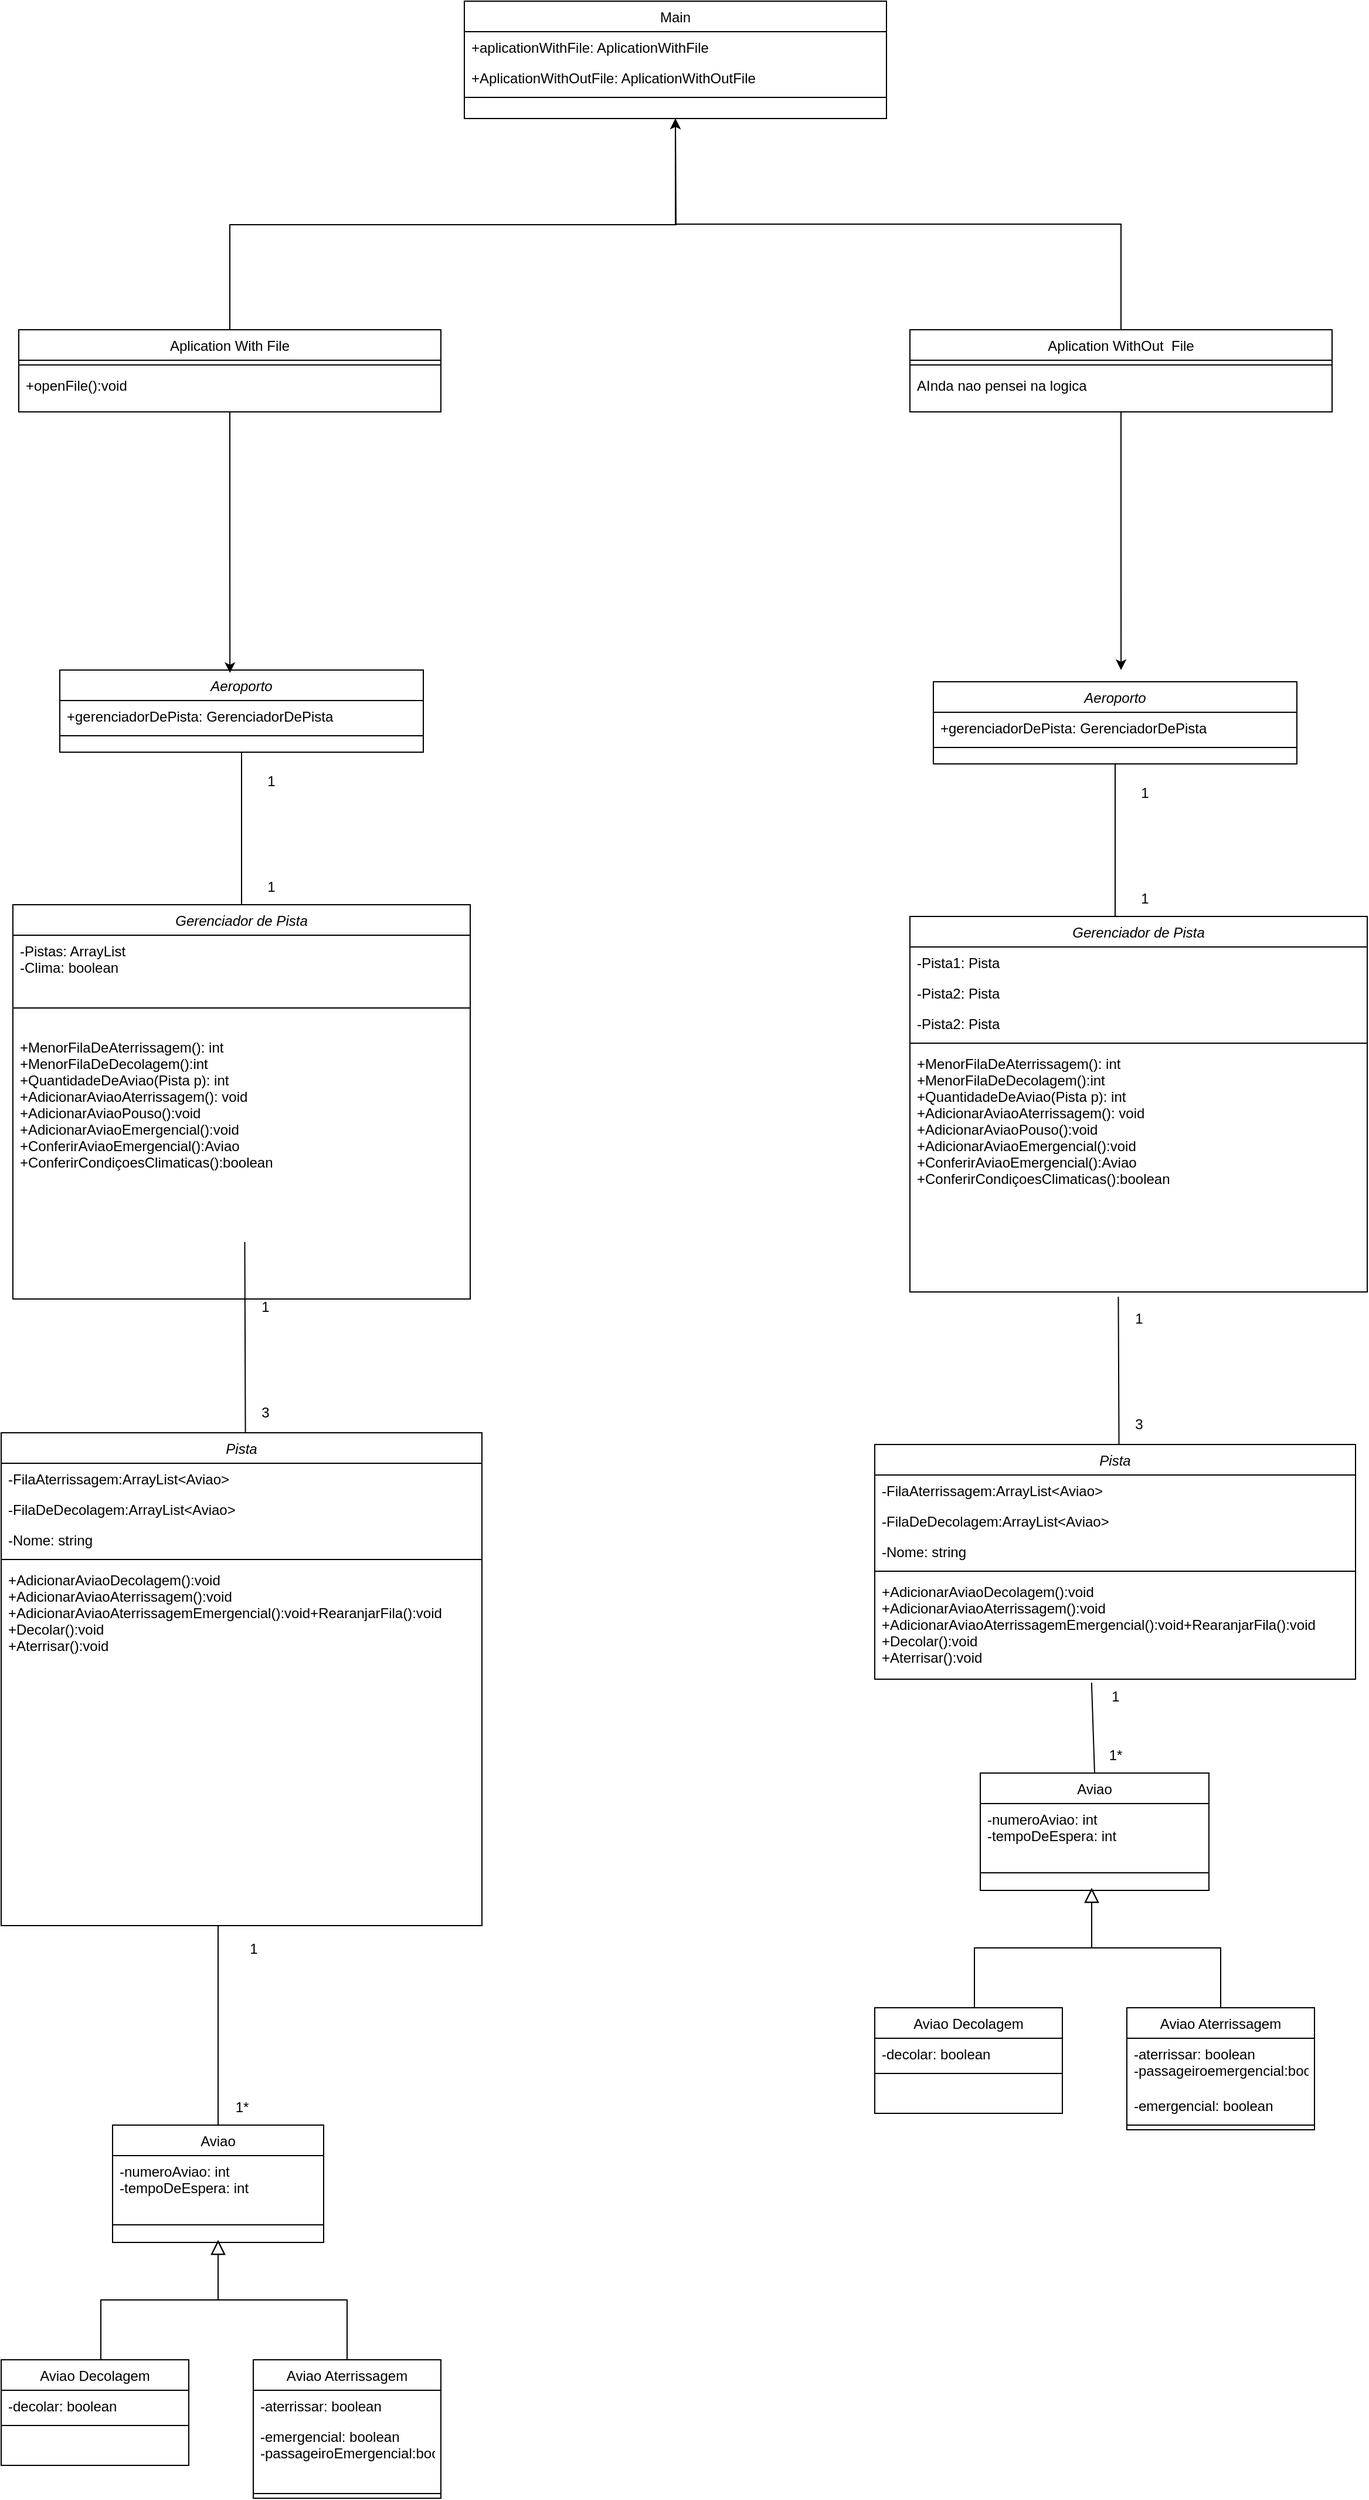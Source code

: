 <mxfile>
    <diagram id="C5RBs43oDa-KdzZeNtuy" name="Page-1">
        <mxGraphModel dx="543" dy="2748" grid="1" gridSize="10" guides="1" tooltips="1" connect="1" arrows="1" fold="1" page="1" pageScale="1" pageWidth="827" pageHeight="1169" math="0" shadow="0">
            <root>
                <mxCell id="WIyWlLk6GJQsqaUBKTNV-0"/>
                <mxCell id="WIyWlLk6GJQsqaUBKTNV-1" parent="WIyWlLk6GJQsqaUBKTNV-0"/>
                <mxCell id="MVznO9gAsRZyriu-F6Vp-0" value="Aeroporto" style="swimlane;fontStyle=2;align=center;verticalAlign=top;childLayout=stackLayout;horizontal=1;startSize=26;horizontalStack=0;resizeParent=1;resizeLast=0;collapsible=1;marginBottom=0;rounded=0;shadow=0;strokeWidth=1;" parent="WIyWlLk6GJQsqaUBKTNV-1" vertex="1">
                    <mxGeometry x="455" y="-640" width="310" height="70" as="geometry">
                        <mxRectangle x="230" y="140" width="160" height="26" as="alternateBounds"/>
                    </mxGeometry>
                </mxCell>
                <mxCell id="MVznO9gAsRZyriu-F6Vp-1" value="+gerenciadorDePista: GerenciadorDePista" style="text;align=left;verticalAlign=top;spacingLeft=4;spacingRight=4;overflow=hidden;rotatable=0;points=[[0,0.5],[1,0.5]];portConstraint=eastwest;" parent="MVznO9gAsRZyriu-F6Vp-0" vertex="1">
                    <mxGeometry y="26" width="310" height="26" as="geometry"/>
                </mxCell>
                <mxCell id="MVznO9gAsRZyriu-F6Vp-4" value="" style="line;html=1;strokeWidth=1;align=left;verticalAlign=middle;spacingTop=-1;spacingLeft=3;spacingRight=3;rotatable=0;labelPosition=right;points=[];portConstraint=eastwest;" parent="MVznO9gAsRZyriu-F6Vp-0" vertex="1">
                    <mxGeometry y="52" width="310" height="8" as="geometry"/>
                </mxCell>
                <mxCell id="MVznO9gAsRZyriu-F6Vp-6" value="Gerenciador de Pista" style="swimlane;fontStyle=2;align=center;verticalAlign=top;childLayout=stackLayout;horizontal=1;startSize=26;horizontalStack=0;resizeParent=1;resizeLast=0;collapsible=1;marginBottom=0;rounded=0;shadow=0;strokeWidth=1;" parent="WIyWlLk6GJQsqaUBKTNV-1" vertex="1">
                    <mxGeometry x="415" y="-440" width="390" height="336" as="geometry">
                        <mxRectangle x="230" y="140" width="160" height="26" as="alternateBounds"/>
                    </mxGeometry>
                </mxCell>
                <mxCell id="MVznO9gAsRZyriu-F6Vp-9" value="-Pistas: ArrayList&#10;-Clima: boolean" style="text;align=left;verticalAlign=top;spacingLeft=4;spacingRight=4;overflow=hidden;rotatable=0;points=[[0,0.5],[1,0.5]];portConstraint=eastwest;rounded=0;shadow=0;html=0;" parent="MVznO9gAsRZyriu-F6Vp-6" vertex="1">
                    <mxGeometry y="26" width="390" height="42" as="geometry"/>
                </mxCell>
                <mxCell id="MVznO9gAsRZyriu-F6Vp-10" value="" style="line;html=1;strokeWidth=1;align=left;verticalAlign=middle;spacingTop=-1;spacingLeft=3;spacingRight=3;rotatable=0;labelPosition=right;points=[];portConstraint=eastwest;" parent="MVznO9gAsRZyriu-F6Vp-6" vertex="1">
                    <mxGeometry y="68" width="390" height="40" as="geometry"/>
                </mxCell>
                <mxCell id="MVznO9gAsRZyriu-F6Vp-12" value="+MenorFilaDeAterrissagem(): int&#10;+MenorFilaDeDecolagem():int &#10;+QuantidadeDeAviao(Pista p): int&#10;+AdicionarAviaoAterrissagem(): void&#10;+AdicionarAviaoPouso():void&#10;+AdicionarAviaoEmergencial():void&#10;+ConferirAviaoEmergencial():Aviao&#10;+ConferirCondiçoesClimaticas():boolean&#10;" style="text;align=left;verticalAlign=top;spacingLeft=4;spacingRight=4;overflow=hidden;rotatable=0;points=[[0,0.5],[1,0.5]];portConstraint=eastwest;rounded=0;shadow=0;html=0;" parent="MVznO9gAsRZyriu-F6Vp-6" vertex="1">
                    <mxGeometry y="108" width="390" height="176" as="geometry"/>
                </mxCell>
                <mxCell id="MVznO9gAsRZyriu-F6Vp-14" value="Pista" style="swimlane;fontStyle=2;align=center;verticalAlign=top;childLayout=stackLayout;horizontal=1;startSize=26;horizontalStack=0;resizeParent=1;resizeLast=0;collapsible=1;marginBottom=0;rounded=0;shadow=0;strokeWidth=1;" parent="WIyWlLk6GJQsqaUBKTNV-1" vertex="1">
                    <mxGeometry x="405" y="10" width="410" height="420" as="geometry">
                        <mxRectangle x="230" y="140" width="160" height="26" as="alternateBounds"/>
                    </mxGeometry>
                </mxCell>
                <mxCell id="MVznO9gAsRZyriu-F6Vp-15" value="-FilaAterrissagem:ArrayList&lt;Aviao&gt;" style="text;align=left;verticalAlign=top;spacingLeft=4;spacingRight=4;overflow=hidden;rotatable=0;points=[[0,0.5],[1,0.5]];portConstraint=eastwest;" parent="MVznO9gAsRZyriu-F6Vp-14" vertex="1">
                    <mxGeometry y="26" width="410" height="26" as="geometry"/>
                </mxCell>
                <mxCell id="MVznO9gAsRZyriu-F6Vp-16" value="-FilaDeDecolagem:ArrayList&lt;Aviao&gt;" style="text;align=left;verticalAlign=top;spacingLeft=4;spacingRight=4;overflow=hidden;rotatable=0;points=[[0,0.5],[1,0.5]];portConstraint=eastwest;rounded=0;shadow=0;html=0;" parent="MVznO9gAsRZyriu-F6Vp-14" vertex="1">
                    <mxGeometry y="52" width="410" height="26" as="geometry"/>
                </mxCell>
                <mxCell id="MVznO9gAsRZyriu-F6Vp-17" value="-Nome: string" style="text;align=left;verticalAlign=top;spacingLeft=4;spacingRight=4;overflow=hidden;rotatable=0;points=[[0,0.5],[1,0.5]];portConstraint=eastwest;rounded=0;shadow=0;html=0;" parent="MVznO9gAsRZyriu-F6Vp-14" vertex="1">
                    <mxGeometry y="78" width="410" height="26" as="geometry"/>
                </mxCell>
                <mxCell id="MVznO9gAsRZyriu-F6Vp-18" value="" style="line;html=1;strokeWidth=1;align=left;verticalAlign=middle;spacingTop=-1;spacingLeft=3;spacingRight=3;rotatable=0;labelPosition=right;points=[];portConstraint=eastwest;" parent="MVznO9gAsRZyriu-F6Vp-14" vertex="1">
                    <mxGeometry y="104" width="410" height="8" as="geometry"/>
                </mxCell>
                <mxCell id="MVznO9gAsRZyriu-F6Vp-19" value="+AdicionarAviaoDecolagem():void&#10;+AdicionarAviaoAterrissagem():void&#10;+AdicionarAviaoAterrissagemEmergencial():void+RearanjarFila():void&#10;+Decolar():void&#10;+Aterrisar():void&#10;&#10;&#10;" style="text;align=left;verticalAlign=top;spacingLeft=4;spacingRight=4;overflow=hidden;rotatable=0;points=[[0,0.5],[1,0.5]];portConstraint=eastwest;" parent="MVznO9gAsRZyriu-F6Vp-14" vertex="1">
                    <mxGeometry y="112" width="410" height="108" as="geometry"/>
                </mxCell>
                <mxCell id="MVznO9gAsRZyriu-F6Vp-21" value="Aviao" style="swimlane;fontStyle=0;align=center;verticalAlign=top;childLayout=stackLayout;horizontal=1;startSize=26;horizontalStack=0;resizeParent=1;resizeLast=0;collapsible=1;marginBottom=0;rounded=0;shadow=0;strokeWidth=1;" parent="WIyWlLk6GJQsqaUBKTNV-1" vertex="1">
                    <mxGeometry x="500" y="600" width="180" height="100" as="geometry">
                        <mxRectangle x="550" y="140" width="160" height="26" as="alternateBounds"/>
                    </mxGeometry>
                </mxCell>
                <mxCell id="MVznO9gAsRZyriu-F6Vp-22" value="-numeroAviao: int&#10;-tempoDeEspera: int&#10;" style="text;align=left;verticalAlign=top;spacingLeft=4;spacingRight=4;overflow=hidden;rotatable=0;points=[[0,0.5],[1,0.5]];portConstraint=eastwest;" parent="MVznO9gAsRZyriu-F6Vp-21" vertex="1">
                    <mxGeometry y="26" width="180" height="44" as="geometry"/>
                </mxCell>
                <mxCell id="MVznO9gAsRZyriu-F6Vp-27" value="" style="line;html=1;strokeWidth=1;align=left;verticalAlign=middle;spacingTop=-1;spacingLeft=3;spacingRight=3;rotatable=0;labelPosition=right;points=[];portConstraint=eastwest;" parent="MVznO9gAsRZyriu-F6Vp-21" vertex="1">
                    <mxGeometry y="70" width="180" height="30" as="geometry"/>
                </mxCell>
                <mxCell id="MVznO9gAsRZyriu-F6Vp-30" value="Aviao Decolagem" style="swimlane;fontStyle=0;align=center;verticalAlign=top;childLayout=stackLayout;horizontal=1;startSize=26;horizontalStack=0;resizeParent=1;resizeLast=0;collapsible=1;marginBottom=0;rounded=0;shadow=0;strokeWidth=1;" parent="WIyWlLk6GJQsqaUBKTNV-1" vertex="1">
                    <mxGeometry x="405" y="800" width="160" height="90" as="geometry">
                        <mxRectangle x="550" y="140" width="160" height="26" as="alternateBounds"/>
                    </mxGeometry>
                </mxCell>
                <mxCell id="MVznO9gAsRZyriu-F6Vp-31" value="-decolar: boolean " style="text;align=left;verticalAlign=top;spacingLeft=4;spacingRight=4;overflow=hidden;rotatable=0;points=[[0,0.5],[1,0.5]];portConstraint=eastwest;" parent="MVznO9gAsRZyriu-F6Vp-30" vertex="1">
                    <mxGeometry y="26" width="160" height="26" as="geometry"/>
                </mxCell>
                <mxCell id="MVznO9gAsRZyriu-F6Vp-36" value="" style="line;html=1;strokeWidth=1;align=left;verticalAlign=middle;spacingTop=-1;spacingLeft=3;spacingRight=3;rotatable=0;labelPosition=right;points=[];portConstraint=eastwest;" parent="MVznO9gAsRZyriu-F6Vp-30" vertex="1">
                    <mxGeometry y="52" width="160" height="8" as="geometry"/>
                </mxCell>
                <mxCell id="MVznO9gAsRZyriu-F6Vp-39" value="Aviao Aterrissagem" style="swimlane;fontStyle=0;align=center;verticalAlign=top;childLayout=stackLayout;horizontal=1;startSize=26;horizontalStack=0;resizeParent=1;resizeLast=0;collapsible=1;marginBottom=0;rounded=0;shadow=0;strokeWidth=1;" parent="WIyWlLk6GJQsqaUBKTNV-1" vertex="1">
                    <mxGeometry x="620" y="800" width="160" height="118" as="geometry">
                        <mxRectangle x="550" y="140" width="160" height="26" as="alternateBounds"/>
                    </mxGeometry>
                </mxCell>
                <mxCell id="MVznO9gAsRZyriu-F6Vp-40" value="-aterrissar: boolean " style="text;align=left;verticalAlign=top;spacingLeft=4;spacingRight=4;overflow=hidden;rotatable=0;points=[[0,0.5],[1,0.5]];portConstraint=eastwest;" parent="MVznO9gAsRZyriu-F6Vp-39" vertex="1">
                    <mxGeometry y="26" width="160" height="26" as="geometry"/>
                </mxCell>
                <mxCell id="MVznO9gAsRZyriu-F6Vp-41" value="-emergencial: boolean&#10;-passageiroEmergencial:bool&#10;" style="text;align=left;verticalAlign=top;spacingLeft=4;spacingRight=4;overflow=hidden;rotatable=0;points=[[0,0.5],[1,0.5]];portConstraint=eastwest;rounded=0;shadow=0;html=0;" parent="MVznO9gAsRZyriu-F6Vp-39" vertex="1">
                    <mxGeometry y="52" width="160" height="58" as="geometry"/>
                </mxCell>
                <mxCell id="MVznO9gAsRZyriu-F6Vp-42" value="" style="line;html=1;strokeWidth=1;align=left;verticalAlign=middle;spacingTop=-1;spacingLeft=3;spacingRight=3;rotatable=0;labelPosition=right;points=[];portConstraint=eastwest;" parent="MVznO9gAsRZyriu-F6Vp-39" vertex="1">
                    <mxGeometry y="110" width="160" height="8" as="geometry"/>
                </mxCell>
                <mxCell id="MVznO9gAsRZyriu-F6Vp-43" value="" style="endArrow=block;endSize=10;endFill=0;shadow=0;strokeWidth=1;rounded=0;edgeStyle=elbowEdgeStyle;elbow=vertical;" parent="WIyWlLk6GJQsqaUBKTNV-1" edge="1">
                    <mxGeometry width="160" relative="1" as="geometry">
                        <mxPoint x="700" y="800" as="sourcePoint"/>
                        <mxPoint x="590" y="698" as="targetPoint"/>
                    </mxGeometry>
                </mxCell>
                <mxCell id="MVznO9gAsRZyriu-F6Vp-44" value="" style="endArrow=block;endSize=10;endFill=0;shadow=0;strokeWidth=1;rounded=0;edgeStyle=elbowEdgeStyle;elbow=vertical;" parent="WIyWlLk6GJQsqaUBKTNV-1" edge="1">
                    <mxGeometry width="160" relative="1" as="geometry">
                        <mxPoint x="490" y="800" as="sourcePoint"/>
                        <mxPoint x="590" y="698" as="targetPoint"/>
                    </mxGeometry>
                </mxCell>
                <mxCell id="MVznO9gAsRZyriu-F6Vp-46" value="1*" style="text;html=1;align=center;verticalAlign=middle;resizable=0;points=[];autosize=1;strokeColor=none;fillColor=none;" parent="WIyWlLk6GJQsqaUBKTNV-1" vertex="1">
                    <mxGeometry x="595" y="570" width="30" height="30" as="geometry"/>
                </mxCell>
                <mxCell id="MVznO9gAsRZyriu-F6Vp-49" value="" style="endArrow=none;html=1;rounded=0;exitX=0.508;exitY=0.001;exitDx=0;exitDy=0;exitPerimeter=0;entryX=0.507;entryY=1.02;entryDx=0;entryDy=0;entryPerimeter=0;" parent="WIyWlLk6GJQsqaUBKTNV-1" source="MVznO9gAsRZyriu-F6Vp-14" target="MVznO9gAsRZyriu-F6Vp-12" edge="1">
                    <mxGeometry width="50" height="50" relative="1" as="geometry">
                        <mxPoint x="580" y="-60" as="sourcePoint"/>
                        <mxPoint x="630" y="-110" as="targetPoint"/>
                    </mxGeometry>
                </mxCell>
                <mxCell id="MVznO9gAsRZyriu-F6Vp-50" value="3" style="text;html=1;align=center;verticalAlign=middle;resizable=0;points=[];autosize=1;strokeColor=none;fillColor=none;" parent="WIyWlLk6GJQsqaUBKTNV-1" vertex="1">
                    <mxGeometry x="615" y="-22" width="30" height="30" as="geometry"/>
                </mxCell>
                <mxCell id="MVznO9gAsRZyriu-F6Vp-51" value="1" style="text;html=1;align=center;verticalAlign=middle;resizable=0;points=[];autosize=1;strokeColor=none;fillColor=none;" parent="WIyWlLk6GJQsqaUBKTNV-1" vertex="1">
                    <mxGeometry x="615" y="-112" width="30" height="30" as="geometry"/>
                </mxCell>
                <mxCell id="MVznO9gAsRZyriu-F6Vp-52" value="" style="endArrow=none;html=1;rounded=0;exitX=0.5;exitY=0;exitDx=0;exitDy=0;entryX=0.5;entryY=1;entryDx=0;entryDy=0;" parent="WIyWlLk6GJQsqaUBKTNV-1" source="MVznO9gAsRZyriu-F6Vp-6" target="MVznO9gAsRZyriu-F6Vp-0" edge="1">
                    <mxGeometry width="50" height="50" relative="1" as="geometry">
                        <mxPoint x="580" y="-520" as="sourcePoint"/>
                        <mxPoint x="630" y="-570" as="targetPoint"/>
                    </mxGeometry>
                </mxCell>
                <mxCell id="MVznO9gAsRZyriu-F6Vp-53" value="1" style="text;html=1;align=center;verticalAlign=middle;resizable=0;points=[];autosize=1;strokeColor=none;fillColor=none;" parent="WIyWlLk6GJQsqaUBKTNV-1" vertex="1">
                    <mxGeometry x="620" y="-470" width="30" height="30" as="geometry"/>
                </mxCell>
                <mxCell id="MVznO9gAsRZyriu-F6Vp-54" value="1" style="text;html=1;align=center;verticalAlign=middle;resizable=0;points=[];autosize=1;strokeColor=none;fillColor=none;" parent="WIyWlLk6GJQsqaUBKTNV-1" vertex="1">
                    <mxGeometry x="620" y="-560" width="30" height="30" as="geometry"/>
                </mxCell>
                <mxCell id="MVznO9gAsRZyriu-F6Vp-55" value="Aeroporto" style="swimlane;fontStyle=2;align=center;verticalAlign=top;childLayout=stackLayout;horizontal=1;startSize=26;horizontalStack=0;resizeParent=1;resizeLast=0;collapsible=1;marginBottom=0;rounded=0;shadow=0;strokeWidth=1;" parent="WIyWlLk6GJQsqaUBKTNV-1" vertex="1">
                    <mxGeometry x="1200" y="-630" width="310" height="70" as="geometry">
                        <mxRectangle x="230" y="140" width="160" height="26" as="alternateBounds"/>
                    </mxGeometry>
                </mxCell>
                <mxCell id="MVznO9gAsRZyriu-F6Vp-56" value="+gerenciadorDePista: GerenciadorDePista" style="text;align=left;verticalAlign=top;spacingLeft=4;spacingRight=4;overflow=hidden;rotatable=0;points=[[0,0.5],[1,0.5]];portConstraint=eastwest;" parent="MVznO9gAsRZyriu-F6Vp-55" vertex="1">
                    <mxGeometry y="26" width="310" height="26" as="geometry"/>
                </mxCell>
                <mxCell id="MVznO9gAsRZyriu-F6Vp-57" value="" style="line;html=1;strokeWidth=1;align=left;verticalAlign=middle;spacingTop=-1;spacingLeft=3;spacingRight=3;rotatable=0;labelPosition=right;points=[];portConstraint=eastwest;" parent="MVznO9gAsRZyriu-F6Vp-55" vertex="1">
                    <mxGeometry y="52" width="310" height="8" as="geometry"/>
                </mxCell>
                <mxCell id="MVznO9gAsRZyriu-F6Vp-64" value="Pista" style="swimlane;fontStyle=2;align=center;verticalAlign=top;childLayout=stackLayout;horizontal=1;startSize=26;horizontalStack=0;resizeParent=1;resizeLast=0;collapsible=1;marginBottom=0;rounded=0;shadow=0;strokeWidth=1;" parent="WIyWlLk6GJQsqaUBKTNV-1" vertex="1">
                    <mxGeometry x="1150" y="20" width="410" height="200" as="geometry">
                        <mxRectangle x="230" y="140" width="160" height="26" as="alternateBounds"/>
                    </mxGeometry>
                </mxCell>
                <mxCell id="MVznO9gAsRZyriu-F6Vp-65" value="-FilaAterrissagem:ArrayList&lt;Aviao&gt;" style="text;align=left;verticalAlign=top;spacingLeft=4;spacingRight=4;overflow=hidden;rotatable=0;points=[[0,0.5],[1,0.5]];portConstraint=eastwest;" parent="MVznO9gAsRZyriu-F6Vp-64" vertex="1">
                    <mxGeometry y="26" width="410" height="26" as="geometry"/>
                </mxCell>
                <mxCell id="MVznO9gAsRZyriu-F6Vp-66" value="-FilaDeDecolagem:ArrayList&lt;Aviao&gt;" style="text;align=left;verticalAlign=top;spacingLeft=4;spacingRight=4;overflow=hidden;rotatable=0;points=[[0,0.5],[1,0.5]];portConstraint=eastwest;rounded=0;shadow=0;html=0;" parent="MVznO9gAsRZyriu-F6Vp-64" vertex="1">
                    <mxGeometry y="52" width="410" height="26" as="geometry"/>
                </mxCell>
                <mxCell id="MVznO9gAsRZyriu-F6Vp-67" value="-Nome: string" style="text;align=left;verticalAlign=top;spacingLeft=4;spacingRight=4;overflow=hidden;rotatable=0;points=[[0,0.5],[1,0.5]];portConstraint=eastwest;rounded=0;shadow=0;html=0;" parent="MVznO9gAsRZyriu-F6Vp-64" vertex="1">
                    <mxGeometry y="78" width="410" height="26" as="geometry"/>
                </mxCell>
                <mxCell id="MVznO9gAsRZyriu-F6Vp-68" value="" style="line;html=1;strokeWidth=1;align=left;verticalAlign=middle;spacingTop=-1;spacingLeft=3;spacingRight=3;rotatable=0;labelPosition=right;points=[];portConstraint=eastwest;" parent="MVznO9gAsRZyriu-F6Vp-64" vertex="1">
                    <mxGeometry y="104" width="410" height="8" as="geometry"/>
                </mxCell>
                <mxCell id="MVznO9gAsRZyriu-F6Vp-69" value="+AdicionarAviaoDecolagem():void&#10;+AdicionarAviaoAterrissagem():void&#10;+AdicionarAviaoAterrissagemEmergencial():void+RearanjarFila():void&#10;+Decolar():void&#10;+Aterrisar():void&#10;&#10;&#10;" style="text;align=left;verticalAlign=top;spacingLeft=4;spacingRight=4;overflow=hidden;rotatable=0;points=[[0,0.5],[1,0.5]];portConstraint=eastwest;" parent="MVznO9gAsRZyriu-F6Vp-64" vertex="1">
                    <mxGeometry y="112" width="410" height="88" as="geometry"/>
                </mxCell>
                <mxCell id="MVznO9gAsRZyriu-F6Vp-70" value="Aviao" style="swimlane;fontStyle=0;align=center;verticalAlign=top;childLayout=stackLayout;horizontal=1;startSize=26;horizontalStack=0;resizeParent=1;resizeLast=0;collapsible=1;marginBottom=0;rounded=0;shadow=0;strokeWidth=1;" parent="WIyWlLk6GJQsqaUBKTNV-1" vertex="1">
                    <mxGeometry x="1240" y="300" width="195" height="100" as="geometry">
                        <mxRectangle x="550" y="140" width="160" height="26" as="alternateBounds"/>
                    </mxGeometry>
                </mxCell>
                <mxCell id="MVznO9gAsRZyriu-F6Vp-71" value="-numeroAviao: int&#10;-tempoDeEspera: int&#10;" style="text;align=left;verticalAlign=top;spacingLeft=4;spacingRight=4;overflow=hidden;rotatable=0;points=[[0,0.5],[1,0.5]];portConstraint=eastwest;" parent="MVznO9gAsRZyriu-F6Vp-70" vertex="1">
                    <mxGeometry y="26" width="195" height="44" as="geometry"/>
                </mxCell>
                <mxCell id="MVznO9gAsRZyriu-F6Vp-72" value="" style="line;html=1;strokeWidth=1;align=left;verticalAlign=middle;spacingTop=-1;spacingLeft=3;spacingRight=3;rotatable=0;labelPosition=right;points=[];portConstraint=eastwest;" parent="MVznO9gAsRZyriu-F6Vp-70" vertex="1">
                    <mxGeometry y="70" width="195" height="30" as="geometry"/>
                </mxCell>
                <mxCell id="MVznO9gAsRZyriu-F6Vp-73" value="Aviao Decolagem" style="swimlane;fontStyle=0;align=center;verticalAlign=top;childLayout=stackLayout;horizontal=1;startSize=26;horizontalStack=0;resizeParent=1;resizeLast=0;collapsible=1;marginBottom=0;rounded=0;shadow=0;strokeWidth=1;" parent="WIyWlLk6GJQsqaUBKTNV-1" vertex="1">
                    <mxGeometry x="1150" y="500" width="160" height="90" as="geometry">
                        <mxRectangle x="550" y="140" width="160" height="26" as="alternateBounds"/>
                    </mxGeometry>
                </mxCell>
                <mxCell id="MVznO9gAsRZyriu-F6Vp-74" value="-decolar: boolean " style="text;align=left;verticalAlign=top;spacingLeft=4;spacingRight=4;overflow=hidden;rotatable=0;points=[[0,0.5],[1,0.5]];portConstraint=eastwest;" parent="MVznO9gAsRZyriu-F6Vp-73" vertex="1">
                    <mxGeometry y="26" width="160" height="26" as="geometry"/>
                </mxCell>
                <mxCell id="MVznO9gAsRZyriu-F6Vp-76" value="" style="line;html=1;strokeWidth=1;align=left;verticalAlign=middle;spacingTop=-1;spacingLeft=3;spacingRight=3;rotatable=0;labelPosition=right;points=[];portConstraint=eastwest;" parent="MVznO9gAsRZyriu-F6Vp-73" vertex="1">
                    <mxGeometry y="52" width="160" height="8" as="geometry"/>
                </mxCell>
                <mxCell id="MVznO9gAsRZyriu-F6Vp-77" value="Aviao Aterrissagem" style="swimlane;fontStyle=0;align=center;verticalAlign=top;childLayout=stackLayout;horizontal=1;startSize=26;horizontalStack=0;resizeParent=1;resizeLast=0;collapsible=1;marginBottom=0;rounded=0;shadow=0;strokeWidth=1;" parent="WIyWlLk6GJQsqaUBKTNV-1" vertex="1">
                    <mxGeometry x="1365" y="500" width="160" height="104" as="geometry">
                        <mxRectangle x="550" y="140" width="160" height="26" as="alternateBounds"/>
                    </mxGeometry>
                </mxCell>
                <mxCell id="MVznO9gAsRZyriu-F6Vp-78" value="-aterrissar: boolean &#10;-passageiroemergencial:bool" style="text;align=left;verticalAlign=top;spacingLeft=4;spacingRight=4;overflow=hidden;rotatable=0;points=[[0,0.5],[1,0.5]];portConstraint=eastwest;" parent="MVznO9gAsRZyriu-F6Vp-77" vertex="1">
                    <mxGeometry y="26" width="160" height="44" as="geometry"/>
                </mxCell>
                <mxCell id="MVznO9gAsRZyriu-F6Vp-79" value="-emergencial: boolean" style="text;align=left;verticalAlign=top;spacingLeft=4;spacingRight=4;overflow=hidden;rotatable=0;points=[[0,0.5],[1,0.5]];portConstraint=eastwest;rounded=0;shadow=0;html=0;" parent="MVznO9gAsRZyriu-F6Vp-77" vertex="1">
                    <mxGeometry y="70" width="160" height="26" as="geometry"/>
                </mxCell>
                <mxCell id="MVznO9gAsRZyriu-F6Vp-80" value="" style="line;html=1;strokeWidth=1;align=left;verticalAlign=middle;spacingTop=-1;spacingLeft=3;spacingRight=3;rotatable=0;labelPosition=right;points=[];portConstraint=eastwest;" parent="MVznO9gAsRZyriu-F6Vp-77" vertex="1">
                    <mxGeometry y="96" width="160" height="8" as="geometry"/>
                </mxCell>
                <mxCell id="MVznO9gAsRZyriu-F6Vp-81" value="" style="endArrow=block;endSize=10;endFill=0;shadow=0;strokeWidth=1;rounded=0;edgeStyle=elbowEdgeStyle;elbow=vertical;" parent="WIyWlLk6GJQsqaUBKTNV-1" edge="1">
                    <mxGeometry width="160" relative="1" as="geometry">
                        <mxPoint x="1445" y="500" as="sourcePoint"/>
                        <mxPoint x="1335" y="398" as="targetPoint"/>
                    </mxGeometry>
                </mxCell>
                <mxCell id="MVznO9gAsRZyriu-F6Vp-82" value="" style="endArrow=block;endSize=10;endFill=0;shadow=0;strokeWidth=1;rounded=0;edgeStyle=elbowEdgeStyle;elbow=vertical;" parent="WIyWlLk6GJQsqaUBKTNV-1" edge="1">
                    <mxGeometry width="160" relative="1" as="geometry">
                        <mxPoint x="1235" y="500" as="sourcePoint"/>
                        <mxPoint x="1335" y="398" as="targetPoint"/>
                    </mxGeometry>
                </mxCell>
                <mxCell id="MVznO9gAsRZyriu-F6Vp-83" value="1*" style="text;html=1;align=center;verticalAlign=middle;resizable=0;points=[];autosize=1;strokeColor=none;fillColor=none;" parent="WIyWlLk6GJQsqaUBKTNV-1" vertex="1">
                    <mxGeometry x="1340" y="270" width="30" height="30" as="geometry"/>
                </mxCell>
                <mxCell id="MVznO9gAsRZyriu-F6Vp-84" value="1" style="text;html=1;align=center;verticalAlign=middle;resizable=0;points=[];autosize=1;strokeColor=none;fillColor=none;" parent="WIyWlLk6GJQsqaUBKTNV-1" vertex="1">
                    <mxGeometry x="1340" y="220" width="30" height="30" as="geometry"/>
                </mxCell>
                <mxCell id="MVznO9gAsRZyriu-F6Vp-85" value="" style="endArrow=none;html=1;rounded=0;exitX=0.5;exitY=0;exitDx=0;exitDy=0;entryX=0.451;entryY=1.034;entryDx=0;entryDy=0;entryPerimeter=0;" parent="WIyWlLk6GJQsqaUBKTNV-1" source="MVznO9gAsRZyriu-F6Vp-70" target="MVznO9gAsRZyriu-F6Vp-69" edge="1">
                    <mxGeometry width="50" height="50" relative="1" as="geometry">
                        <mxPoint x="1325" y="240" as="sourcePoint"/>
                        <mxPoint x="1375" y="190" as="targetPoint"/>
                    </mxGeometry>
                </mxCell>
                <mxCell id="MVznO9gAsRZyriu-F6Vp-86" value="" style="endArrow=none;html=1;rounded=0;exitX=0.508;exitY=0.001;exitDx=0;exitDy=0;exitPerimeter=0;entryX=0.507;entryY=1.02;entryDx=0;entryDy=0;entryPerimeter=0;" parent="WIyWlLk6GJQsqaUBKTNV-1" source="MVznO9gAsRZyriu-F6Vp-64" edge="1">
                    <mxGeometry width="50" height="50" relative="1" as="geometry">
                        <mxPoint x="1325" y="-50" as="sourcePoint"/>
                        <mxPoint x="1357.73" y="-105.84" as="targetPoint"/>
                    </mxGeometry>
                </mxCell>
                <mxCell id="MVznO9gAsRZyriu-F6Vp-87" value="3" style="text;html=1;align=center;verticalAlign=middle;resizable=0;points=[];autosize=1;strokeColor=none;fillColor=none;" parent="WIyWlLk6GJQsqaUBKTNV-1" vertex="1">
                    <mxGeometry x="1360" y="-12" width="30" height="30" as="geometry"/>
                </mxCell>
                <mxCell id="MVznO9gAsRZyriu-F6Vp-88" value="1" style="text;html=1;align=center;verticalAlign=middle;resizable=0;points=[];autosize=1;strokeColor=none;fillColor=none;" parent="WIyWlLk6GJQsqaUBKTNV-1" vertex="1">
                    <mxGeometry x="1360" y="-102" width="30" height="30" as="geometry"/>
                </mxCell>
                <mxCell id="MVznO9gAsRZyriu-F6Vp-89" value="" style="endArrow=none;html=1;rounded=0;exitX=0.5;exitY=0;exitDx=0;exitDy=0;entryX=0.5;entryY=1;entryDx=0;entryDy=0;" parent="WIyWlLk6GJQsqaUBKTNV-1" target="MVznO9gAsRZyriu-F6Vp-55" edge="1">
                    <mxGeometry width="50" height="50" relative="1" as="geometry">
                        <mxPoint x="1355" y="-430" as="sourcePoint"/>
                        <mxPoint x="1375" y="-560" as="targetPoint"/>
                    </mxGeometry>
                </mxCell>
                <mxCell id="MVznO9gAsRZyriu-F6Vp-90" value="1" style="text;html=1;align=center;verticalAlign=middle;resizable=0;points=[];autosize=1;strokeColor=none;fillColor=none;" parent="WIyWlLk6GJQsqaUBKTNV-1" vertex="1">
                    <mxGeometry x="1365" y="-460" width="30" height="30" as="geometry"/>
                </mxCell>
                <mxCell id="MVznO9gAsRZyriu-F6Vp-91" value="1" style="text;html=1;align=center;verticalAlign=middle;resizable=0;points=[];autosize=1;strokeColor=none;fillColor=none;" parent="WIyWlLk6GJQsqaUBKTNV-1" vertex="1">
                    <mxGeometry x="1365" y="-550" width="30" height="30" as="geometry"/>
                </mxCell>
                <mxCell id="MVznO9gAsRZyriu-F6Vp-98" value="Main" style="swimlane;fontStyle=0;align=center;verticalAlign=top;childLayout=stackLayout;horizontal=1;startSize=26;horizontalStack=0;resizeParent=1;resizeLast=0;collapsible=1;marginBottom=0;rounded=0;shadow=0;strokeWidth=1;" parent="WIyWlLk6GJQsqaUBKTNV-1" vertex="1">
                    <mxGeometry x="800" y="-1210" width="360" height="100" as="geometry">
                        <mxRectangle x="550" y="140" width="160" height="26" as="alternateBounds"/>
                    </mxGeometry>
                </mxCell>
                <mxCell id="MVznO9gAsRZyriu-F6Vp-99" value="+aplicationWithFile: AplicationWithFile" style="text;align=left;verticalAlign=top;spacingLeft=4;spacingRight=4;overflow=hidden;rotatable=0;points=[[0,0.5],[1,0.5]];portConstraint=eastwest;" parent="MVznO9gAsRZyriu-F6Vp-98" vertex="1">
                    <mxGeometry y="26" width="360" height="26" as="geometry"/>
                </mxCell>
                <mxCell id="MVznO9gAsRZyriu-F6Vp-100" value="+AplicationWithOutFile: AplicationWithOutFile" style="text;align=left;verticalAlign=top;spacingLeft=4;spacingRight=4;overflow=hidden;rotatable=0;points=[[0,0.5],[1,0.5]];portConstraint=eastwest;rounded=0;shadow=0;html=0;" parent="MVznO9gAsRZyriu-F6Vp-98" vertex="1">
                    <mxGeometry y="52" width="360" height="26" as="geometry"/>
                </mxCell>
                <mxCell id="MVznO9gAsRZyriu-F6Vp-104" value="" style="line;html=1;strokeWidth=1;align=left;verticalAlign=middle;spacingTop=-1;spacingLeft=3;spacingRight=3;rotatable=0;labelPosition=right;points=[];portConstraint=eastwest;" parent="MVznO9gAsRZyriu-F6Vp-98" vertex="1">
                    <mxGeometry y="78" width="360" height="8" as="geometry"/>
                </mxCell>
                <mxCell id="MVznO9gAsRZyriu-F6Vp-121" style="edgeStyle=orthogonalEdgeStyle;rounded=0;orthogonalLoop=1;jettySize=auto;html=1;exitX=0.5;exitY=0;exitDx=0;exitDy=0;" parent="WIyWlLk6GJQsqaUBKTNV-1" source="MVznO9gAsRZyriu-F6Vp-108" edge="1">
                    <mxGeometry relative="1" as="geometry">
                        <mxPoint x="980" y="-1110" as="targetPoint"/>
                    </mxGeometry>
                </mxCell>
                <mxCell id="MVznO9gAsRZyriu-F6Vp-108" value="Aplication With File" style="swimlane;fontStyle=0;align=center;verticalAlign=top;childLayout=stackLayout;horizontal=1;startSize=26;horizontalStack=0;resizeParent=1;resizeLast=0;collapsible=1;marginBottom=0;rounded=0;shadow=0;strokeWidth=1;" parent="WIyWlLk6GJQsqaUBKTNV-1" vertex="1">
                    <mxGeometry x="420" y="-930" width="360" height="70" as="geometry">
                        <mxRectangle x="550" y="140" width="160" height="26" as="alternateBounds"/>
                    </mxGeometry>
                </mxCell>
                <mxCell id="MVznO9gAsRZyriu-F6Vp-111" value="" style="line;html=1;strokeWidth=1;align=left;verticalAlign=middle;spacingTop=-1;spacingLeft=3;spacingRight=3;rotatable=0;labelPosition=right;points=[];portConstraint=eastwest;" parent="MVznO9gAsRZyriu-F6Vp-108" vertex="1">
                    <mxGeometry y="26" width="360" height="8" as="geometry"/>
                </mxCell>
                <mxCell id="MVznO9gAsRZyriu-F6Vp-112" value="+openFile():void" style="text;align=left;verticalAlign=top;spacingLeft=4;spacingRight=4;overflow=hidden;rotatable=0;points=[[0,0.5],[1,0.5]];portConstraint=eastwest;rounded=0;shadow=0;html=0;" parent="MVznO9gAsRZyriu-F6Vp-108" vertex="1">
                    <mxGeometry y="34" width="360" height="26" as="geometry"/>
                </mxCell>
                <mxCell id="MVznO9gAsRZyriu-F6Vp-114" style="edgeStyle=orthogonalEdgeStyle;rounded=0;orthogonalLoop=1;jettySize=auto;html=1;entryX=0.468;entryY=0.035;entryDx=0;entryDy=0;entryPerimeter=0;" parent="WIyWlLk6GJQsqaUBKTNV-1" source="MVznO9gAsRZyriu-F6Vp-108" target="MVznO9gAsRZyriu-F6Vp-0" edge="1">
                    <mxGeometry relative="1" as="geometry"/>
                </mxCell>
                <mxCell id="MVznO9gAsRZyriu-F6Vp-118" style="edgeStyle=orthogonalEdgeStyle;rounded=0;orthogonalLoop=1;jettySize=auto;html=1;exitX=0.5;exitY=1;exitDx=0;exitDy=0;" parent="WIyWlLk6GJQsqaUBKTNV-1" source="MVznO9gAsRZyriu-F6Vp-115" edge="1">
                    <mxGeometry relative="1" as="geometry">
                        <mxPoint x="1360.053" y="-640" as="targetPoint"/>
                    </mxGeometry>
                </mxCell>
                <mxCell id="MVznO9gAsRZyriu-F6Vp-120" style="edgeStyle=orthogonalEdgeStyle;rounded=0;orthogonalLoop=1;jettySize=auto;html=1;exitX=0.5;exitY=0;exitDx=0;exitDy=0;entryX=0.5;entryY=1;entryDx=0;entryDy=0;" parent="WIyWlLk6GJQsqaUBKTNV-1" source="MVznO9gAsRZyriu-F6Vp-115" target="MVznO9gAsRZyriu-F6Vp-98" edge="1">
                    <mxGeometry relative="1" as="geometry"/>
                </mxCell>
                <mxCell id="MVznO9gAsRZyriu-F6Vp-115" value="Aplication WithOut  File" style="swimlane;fontStyle=0;align=center;verticalAlign=top;childLayout=stackLayout;horizontal=1;startSize=26;horizontalStack=0;resizeParent=1;resizeLast=0;collapsible=1;marginBottom=0;rounded=0;shadow=0;strokeWidth=1;" parent="WIyWlLk6GJQsqaUBKTNV-1" vertex="1">
                    <mxGeometry x="1180" y="-930" width="360" height="70" as="geometry">
                        <mxRectangle x="550" y="140" width="160" height="26" as="alternateBounds"/>
                    </mxGeometry>
                </mxCell>
                <mxCell id="MVznO9gAsRZyriu-F6Vp-116" value="" style="line;html=1;strokeWidth=1;align=left;verticalAlign=middle;spacingTop=-1;spacingLeft=3;spacingRight=3;rotatable=0;labelPosition=right;points=[];portConstraint=eastwest;" parent="MVznO9gAsRZyriu-F6Vp-115" vertex="1">
                    <mxGeometry y="26" width="360" height="8" as="geometry"/>
                </mxCell>
                <mxCell id="MVznO9gAsRZyriu-F6Vp-119" value="AInda nao pensei na logica" style="text;align=left;verticalAlign=top;spacingLeft=4;spacingRight=4;overflow=hidden;rotatable=0;points=[[0,0.5],[1,0.5]];portConstraint=eastwest;rounded=0;shadow=0;html=0;" parent="MVznO9gAsRZyriu-F6Vp-115" vertex="1">
                    <mxGeometry y="34" width="360" height="26" as="geometry"/>
                </mxCell>
                <mxCell id="1" value="" style="endArrow=none;html=1;exitX=0.5;exitY=0;exitDx=0;exitDy=0;" parent="WIyWlLk6GJQsqaUBKTNV-1" source="MVznO9gAsRZyriu-F6Vp-21" edge="1">
                    <mxGeometry width="50" height="50" relative="1" as="geometry">
                        <mxPoint x="590" y="560" as="sourcePoint"/>
                        <mxPoint x="590" y="430" as="targetPoint"/>
                    </mxGeometry>
                </mxCell>
                <mxCell id="2" value="1&lt;br&gt;" style="text;html=1;align=center;verticalAlign=middle;resizable=0;points=[];autosize=1;strokeColor=none;fillColor=none;" parent="WIyWlLk6GJQsqaUBKTNV-1" vertex="1">
                    <mxGeometry x="605" y="435" width="30" height="30" as="geometry"/>
                </mxCell>
                <mxCell id="3" value="Gerenciador de Pista" style="swimlane;fontStyle=2;align=center;verticalAlign=top;childLayout=stackLayout;horizontal=1;startSize=26;horizontalStack=0;resizeParent=1;resizeLast=0;collapsible=1;marginBottom=0;rounded=0;shadow=0;strokeWidth=1;" parent="WIyWlLk6GJQsqaUBKTNV-1" vertex="1">
                    <mxGeometry x="1180" y="-430" width="390" height="320" as="geometry">
                        <mxRectangle x="230" y="140" width="160" height="26" as="alternateBounds"/>
                    </mxGeometry>
                </mxCell>
                <mxCell id="4" value="-Pista1: Pista" style="text;align=left;verticalAlign=top;spacingLeft=4;spacingRight=4;overflow=hidden;rotatable=0;points=[[0,0.5],[1,0.5]];portConstraint=eastwest;" parent="3" vertex="1">
                    <mxGeometry y="26" width="390" height="26" as="geometry"/>
                </mxCell>
                <mxCell id="5" value="-Pista2: Pista" style="text;align=left;verticalAlign=top;spacingLeft=4;spacingRight=4;overflow=hidden;rotatable=0;points=[[0,0.5],[1,0.5]];portConstraint=eastwest;rounded=0;shadow=0;html=0;" parent="3" vertex="1">
                    <mxGeometry y="52" width="390" height="26" as="geometry"/>
                </mxCell>
                <mxCell id="6" value="-Pista2: Pista" style="text;align=left;verticalAlign=top;spacingLeft=4;spacingRight=4;overflow=hidden;rotatable=0;points=[[0,0.5],[1,0.5]];portConstraint=eastwest;rounded=0;shadow=0;html=0;" parent="3" vertex="1">
                    <mxGeometry y="78" width="390" height="26" as="geometry"/>
                </mxCell>
                <mxCell id="7" value="" style="line;html=1;strokeWidth=1;align=left;verticalAlign=middle;spacingTop=-1;spacingLeft=3;spacingRight=3;rotatable=0;labelPosition=right;points=[];portConstraint=eastwest;" parent="3" vertex="1">
                    <mxGeometry y="104" width="390" height="8" as="geometry"/>
                </mxCell>
                <mxCell id="8" value="+MenorFilaDeAterrissagem(): int&#10;+MenorFilaDeDecolagem():int &#10;+QuantidadeDeAviao(Pista p): int&#10;+AdicionarAviaoAterrissagem(): void&#10;+AdicionarAviaoPouso():void&#10;+AdicionarAviaoEmergencial():void&#10;+ConferirAviaoEmergencial():Aviao&#10;+ConferirCondiçoesClimaticas():boolean&#10;" style="text;align=left;verticalAlign=top;spacingLeft=4;spacingRight=4;overflow=hidden;rotatable=0;points=[[0,0.5],[1,0.5]];portConstraint=eastwest;rounded=0;shadow=0;html=0;" parent="3" vertex="1">
                    <mxGeometry y="112" width="390" height="208" as="geometry"/>
                </mxCell>
            </root>
        </mxGraphModel>
    </diagram>
</mxfile>